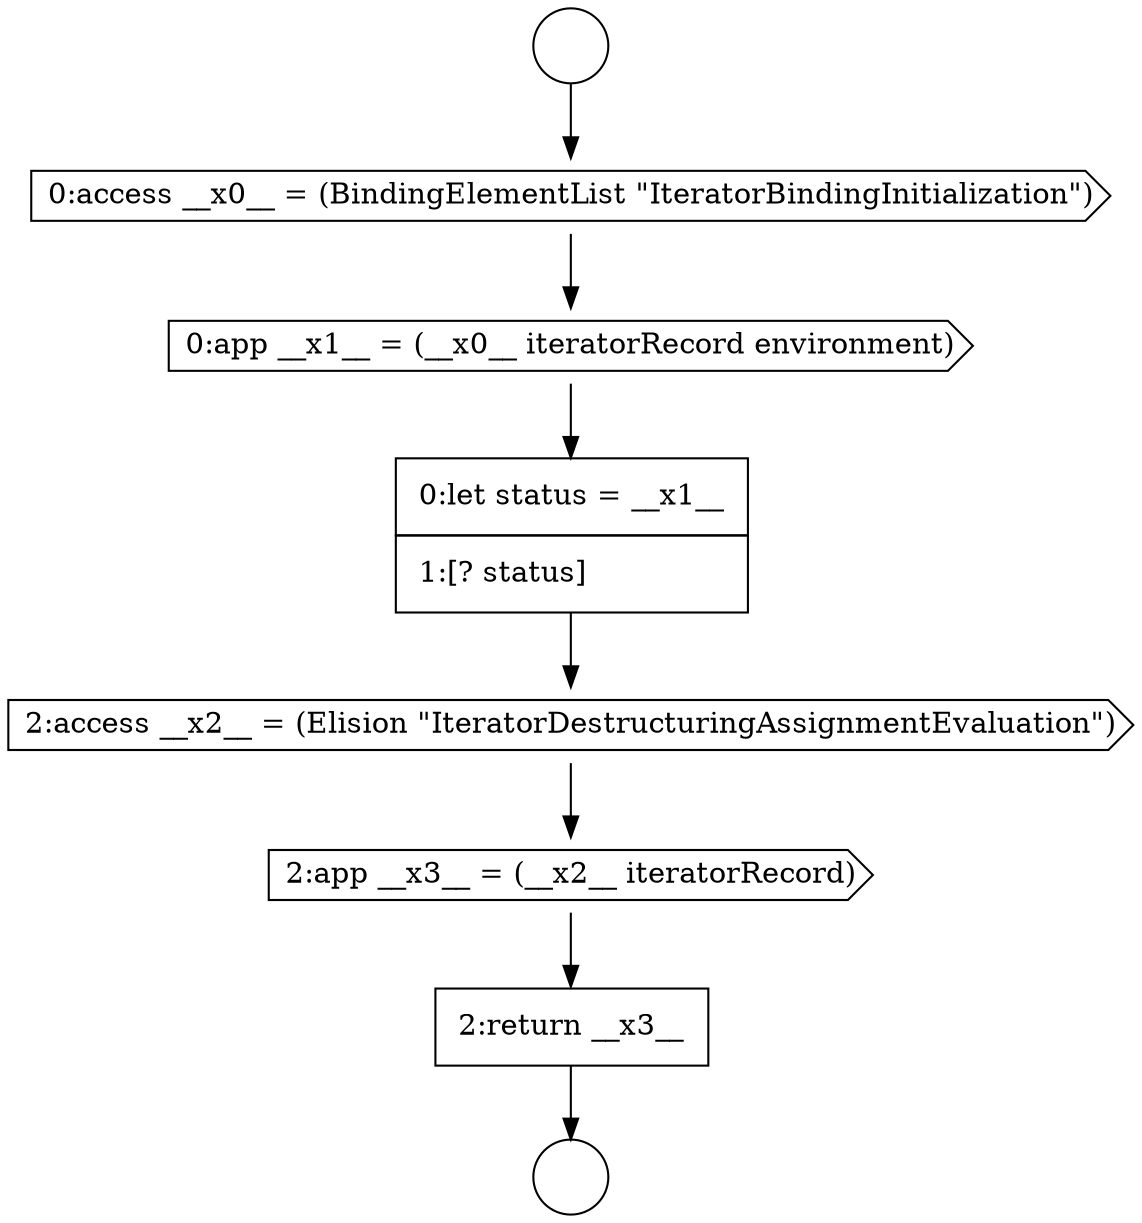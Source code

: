 digraph {
  node5974 [shape=cds, label=<<font color="black">2:app __x3__ = (__x2__ iteratorRecord)</font>> color="black" fillcolor="white" style=filled]
  node5970 [shape=cds, label=<<font color="black">0:access __x0__ = (BindingElementList &quot;IteratorBindingInitialization&quot;)</font>> color="black" fillcolor="white" style=filled]
  node5968 [shape=circle label=" " color="black" fillcolor="white" style=filled]
  node5973 [shape=cds, label=<<font color="black">2:access __x2__ = (Elision &quot;IteratorDestructuringAssignmentEvaluation&quot;)</font>> color="black" fillcolor="white" style=filled]
  node5969 [shape=circle label=" " color="black" fillcolor="white" style=filled]
  node5972 [shape=none, margin=0, label=<<font color="black">
    <table border="0" cellborder="1" cellspacing="0" cellpadding="10">
      <tr><td align="left">0:let status = __x1__</td></tr>
      <tr><td align="left">1:[? status]</td></tr>
    </table>
  </font>> color="black" fillcolor="white" style=filled]
  node5971 [shape=cds, label=<<font color="black">0:app __x1__ = (__x0__ iteratorRecord environment)</font>> color="black" fillcolor="white" style=filled]
  node5975 [shape=none, margin=0, label=<<font color="black">
    <table border="0" cellborder="1" cellspacing="0" cellpadding="10">
      <tr><td align="left">2:return __x3__</td></tr>
    </table>
  </font>> color="black" fillcolor="white" style=filled]
  node5975 -> node5969 [ color="black"]
  node5971 -> node5972 [ color="black"]
  node5968 -> node5970 [ color="black"]
  node5974 -> node5975 [ color="black"]
  node5970 -> node5971 [ color="black"]
  node5972 -> node5973 [ color="black"]
  node5973 -> node5974 [ color="black"]
}
